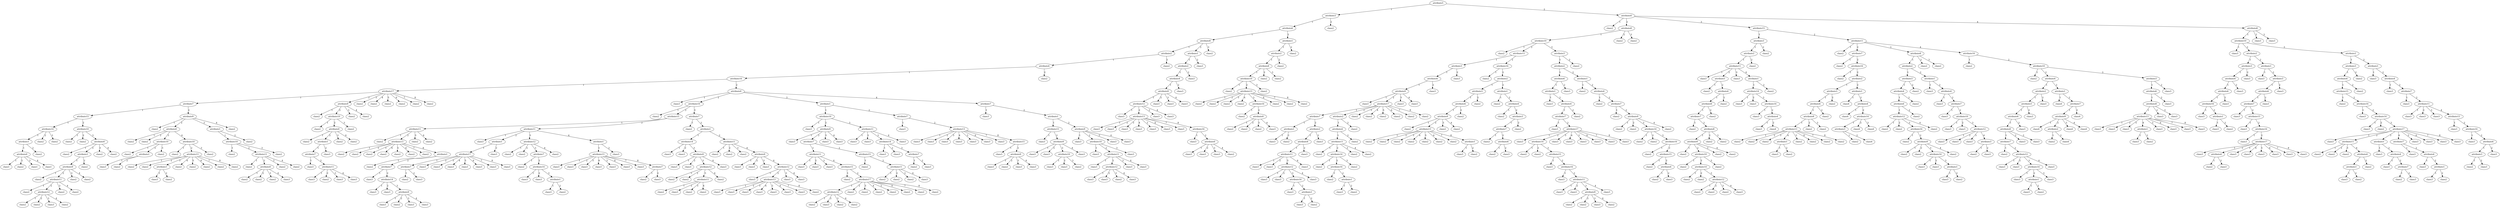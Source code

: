 digraph {
	1 [label=attribute5]
	1 -> 2 [label=1]
	2 [label=attribute3]
	2 -> 3 [label=1]
	3 [label=attribute6]
	3 -> 4 [label=1]
	4 [label=attribute8]
	4 -> 5 [label=1]
	5 [label=attribute2]
	5 -> 6 [label=1]
	6 [label=attribute4]
	6 -> 7 [label=1]
	7 [label=attribute16]
	7 -> 8 [label=1]
	8 [label=attribute17]
	8 -> 9 [label=1]
	9 [label=attribute7]
	9 -> 10 [label=1]
	10 [label=attribute15]
	10 -> 11 [label=1]
	11 [label=attribute14]
	11 -> 12 [label=1]
	12 [label=attribute1]
	12 -> 13 [label=1]
	13 [label=attribute0]
	13 -> 14 [label=1]
	14 [label=class1]
	13 -> 15 [label=2]
	15 [label=class2]
	13 -> 16 [label=3]
	16 [label=class1]
	13 -> 17 [label=4]
	17 [label=class1]
	12 -> 18 [label=2]
	18 [label=class2]
	11 -> 19 [label=2]
	19 [label=class2]
	11 -> 20 [label=3]
	20 [label=class2]
	10 -> 21 [label=2]
	21 [label=attribute10]
	21 -> 22 [label=1]
	22 [label=class2]
	21 -> 23 [label=2]
	23 [label=class2]
	21 -> 24 [label=3]
	24 [label=attribute0]
	24 -> 25 [label=1]
	25 [label=class2]
	24 -> 26 [label=2]
	26 [label=attribute1]
	26 -> 27 [label=1]
	27 [label=attribute9]
	27 -> 28 [label=1]
	28 [label=class2]
	27 -> 29 [label=2]
	29 [label=attribute11]
	29 -> 30 [label=1]
	30 [label=class2]
	29 -> 31 [label=2]
	31 [label=attribute12]
	31 -> 32 [label=1]
	32 [label=class2]
	31 -> 33 [label=2]
	33 [label=class2]
	31 -> 34 [label=3]
	34 [label=class3]
	31 -> 35 [label=4]
	35 [label=class2]
	29 -> 36 [label=3]
	36 [label=class2]
	29 -> 37 [label=4]
	37 [label=class2]
	27 -> 38 [label=3]
	38 [label=class2]
	27 -> 39 [label=4]
	39 [label=class2]
	26 -> 40 [label=2]
	40 [label=class2]
	24 -> 41 [label=3]
	41 [label=class2]
	24 -> 42 [label=4]
	42 [label=class2]
	9 -> 43 [label=2]
	43 [label=attribute9]
	43 -> 44 [label=1]
	44 [label=class2]
	43 -> 45 [label=2]
	45 [label=attribute0]
	45 -> 46 [label=1]
	46 [label=class2]
	45 -> 47 [label=2]
	47 [label=class2]
	45 -> 48 [label=3]
	48 [label=attribute10]
	48 -> 49 [label=1]
	49 [label=class2]
	48 -> 50 [label=2]
	50 [label=attribute1]
	50 -> 51 [label=1]
	51 [label=class3]
	50 -> 52 [label=2]
	52 [label=class2]
	48 -> 53 [label=3]
	53 [label=class2]
	45 -> 54 [label=4]
	54 [label=attribute10]
	54 -> 55 [label=1]
	55 [label=class2]
	54 -> 56 [label=2]
	56 [label=attribute13]
	56 -> 57 [label=1]
	57 [label=class2]
	56 -> 58 [label=2]
	58 [label=class2]
	56 -> 59 [label=3]
	59 [label=attribute1]
	59 -> 60 [label=1]
	60 [label=class3]
	59 -> 61 [label=2]
	61 [label=class2]
	56 -> 62 [label=4]
	62 [label=class2]
	56 -> 63 [label=5]
	63 [label=class2]
	56 -> 64 [label=6]
	64 [label=class2]
	56 -> 65 [label=7]
	65 [label=class2]
	56 -> 66 [label=8]
	66 [label=class2]
	54 -> 67 [label=3]
	67 [label=class2]
	43 -> 68 [label=3]
	68 [label=attribute1]
	68 -> 69 [label=1]
	69 [label=attribute10]
	69 -> 70 [label=1]
	70 [label=class2]
	69 -> 71 [label=2]
	71 [label=attribute11]
	71 -> 72 [label=1]
	72 [label=class2]
	71 -> 73 [label=2]
	73 [label=attribute0]
	73 -> 74 [label=1]
	74 [label=class2]
	73 -> 75 [label=2]
	75 [label=class2]
	73 -> 76 [label=3]
	76 [label=class2]
	73 -> 77 [label=4]
	77 [label=class3]
	71 -> 78 [label=3]
	78 [label=class2]
	71 -> 79 [label=4]
	79 [label=class2]
	69 -> 80 [label=3]
	80 [label=class2]
	68 -> 81 [label=2]
	81 [label=class2]
	43 -> 82 [label=4]
	82 [label=class2]
	8 -> 83 [label=2]
	83 [label=attribute9]
	83 -> 84 [label=1]
	84 [label=class2]
	83 -> 85 [label=2]
	85 [label=attribute10]
	85 -> 86 [label=1]
	86 [label=class2]
	85 -> 87 [label=2]
	87 [label=attribute0]
	87 -> 88 [label=1]
	88 [label=class2]
	87 -> 89 [label=2]
	89 [label=attribute1]
	89 -> 90 [label=1]
	90 [label=attribute7]
	90 -> 91 [label=1]
	91 [label=class3]
	90 -> 92 [label=2]
	92 [label=attribute11]
	92 -> 93 [label=1]
	93 [label=class3]
	92 -> 94 [label=2]
	94 [label=class2]
	92 -> 95 [label=3]
	95 [label=class3]
	92 -> 96 [label=4]
	96 [label=class3]
	89 -> 97 [label=2]
	97 [label=class3]
	87 -> 98 [label=3]
	98 [label=class2]
	87 -> 99 [label=4]
	99 [label=class2]
	85 -> 100 [label=3]
	100 [label=class2]
	83 -> 101 [label=3]
	101 [label=class2]
	83 -> 102 [label=4]
	102 [label=class2]
	8 -> 103 [label=3]
	103 [label=class2]
	8 -> 104 [label=4]
	104 [label=class2]
	8 -> 105 [label=5]
	105 [label=class2]
	8 -> 106 [label=6]
	106 [label=class2]
	8 -> 107 [label=7]
	107 [label=class2]
	8 -> 108 [label=8]
	108 [label=class2]
	7 -> 109 [label=2]
	109 [label=attribute0]
	109 -> 110 [label=1]
	110 [label=class3]
	109 -> 111 [label=2]
	111 [label=attribute10]
	111 -> 112 [label=1]
	112 [label=class2]
	111 -> 113 [label=2]
	113 [label=attribute15]
	113 -> 114 [label=1]
	114 [label=attribute11]
	114 -> 115 [label=1]
	115 [label=class2]
	114 -> 116 [label=2]
	116 [label=attribute13]
	116 -> 117 [label=1]
	117 [label=class2]
	116 -> 118 [label=2]
	118 [label=class2]
	116 -> 119 [label=3]
	119 [label=class2]
	116 -> 120 [label=4]
	120 [label=class2]
	116 -> 121 [label=5]
	121 [label=class2]
	116 -> 122 [label=6]
	122 [label=class2]
	116 -> 123 [label=7]
	123 [label=class2]
	116 -> 124 [label=8]
	124 [label=attribute1]
	124 -> 125 [label=1]
	125 [label=class2]
	124 -> 126 [label=2]
	126 [label=attribute7]
	126 -> 127 [label=1]
	127 [label=class3]
	126 -> 128 [label=2]
	128 [label=attribute14]
	128 -> 129 [label=1]
	129 [label=class3]
	128 -> 130 [label=2]
	130 [label=class3]
	128 -> 131 [label=3]
	131 [label=attribute9]
	131 -> 132 [label=1]
	132 [label=class3]
	131 -> 133 [label=2]
	133 [label=class2]
	131 -> 134 [label=3]
	134 [label=class3]
	131 -> 135 [label=4]
	135 [label=class3]
	114 -> 136 [label=3]
	136 [label=class2]
	114 -> 137 [label=4]
	137 [label=class2]
	113 -> 138 [label=2]
	138 [label=attribute11]
	138 -> 139 [label=1]
	139 [label=class3]
	138 -> 140 [label=2]
	140 [label=attribute1]
	140 -> 141 [label=1]
	141 [label=attribute17]
	141 -> 142 [label=1]
	142 [label=attribute7]
	142 -> 143 [label=1]
	143 [label=class2]
	142 -> 144 [label=2]
	144 [label=class3]
	141 -> 145 [label=2]
	145 [label=class3]
	141 -> 146 [label=3]
	146 [label=class3]
	141 -> 147 [label=4]
	147 [label=class3]
	141 -> 148 [label=5]
	148 [label=class3]
	141 -> 149 [label=6]
	149 [label=class3]
	141 -> 150 [label=7]
	150 [label=class3]
	141 -> 151 [label=8]
	151 [label=class3]
	140 -> 152 [label=2]
	152 [label=class3]
	138 -> 153 [label=3]
	153 [label=attribute12]
	153 -> 154 [label=1]
	154 [label=class2]
	153 -> 155 [label=2]
	155 [label=class2]
	153 -> 156 [label=3]
	156 [label=attribute7]
	156 -> 157 [label=1]
	157 [label=class2]
	156 -> 158 [label=2]
	158 [label=attribute14]
	158 -> 159 [label=1]
	159 [label=class3]
	158 -> 160 [label=2]
	160 [label=class3]
	158 -> 161 [label=3]
	161 [label=attribute1]
	161 -> 162 [label=1]
	162 [label=class3]
	161 -> 163 [label=2]
	163 [label=class2]
	153 -> 164 [label=4]
	164 [label=class2]
	138 -> 165 [label=4]
	165 [label=attribute1]
	165 -> 166 [label=1]
	166 [label=attribute13]
	166 -> 167 [label=1]
	167 [label=class3]
	166 -> 168 [label=2]
	168 [label=class3]
	166 -> 169 [label=3]
	169 [label=class3]
	166 -> 170 [label=4]
	170 [label=class3]
	166 -> 171 [label=5]
	171 [label=class3]
	166 -> 172 [label=6]
	172 [label=class3]
	166 -> 173 [label=7]
	173 [label=class3]
	166 -> 174 [label=8]
	174 [label=attribute7]
	174 -> 175 [label=1]
	175 [label=class2]
	174 -> 176 [label=2]
	176 [label=class3]
	165 -> 177 [label=2]
	177 [label=class3]
	111 -> 178 [label=3]
	178 [label=attribute7]
	178 -> 179 [label=1]
	179 [label=class2]
	178 -> 180 [label=2]
	180 [label=attribute1]
	180 -> 181 [label=1]
	181 [label=attribute14]
	181 -> 182 [label=1]
	182 [label=class3]
	181 -> 183 [label=2]
	183 [label=class3]
	181 -> 184 [label=3]
	184 [label=attribute9]
	184 -> 185 [label=1]
	185 [label=class3]
	184 -> 186 [label=2]
	186 [label=class3]
	184 -> 187 [label=3]
	187 [label=attribute12]
	187 -> 188 [label=1]
	188 [label=class2]
	187 -> 189 [label=2]
	189 [label=class2]
	187 -> 190 [label=3]
	190 [label=attribute11]
	190 -> 191 [label=1]
	191 [label=class2]
	190 -> 192 [label=2]
	192 [label=class3]
	190 -> 193 [label=3]
	193 [label=class2]
	190 -> 194 [label=4]
	194 [label=class2]
	187 -> 195 [label=4]
	195 [label=class2]
	184 -> 196 [label=4]
	196 [label=class3]
	180 -> 197 [label=2]
	197 [label=attribute11]
	197 -> 198 [label=1]
	198 [label=class2]
	197 -> 199 [label=2]
	199 [label=class2]
	197 -> 200 [label=3]
	200 [label=class2]
	197 -> 201 [label=4]
	201 [label=attribute9]
	201 -> 202 [label=1]
	202 [label=class3]
	201 -> 203 [label=2]
	203 [label=class3]
	201 -> 204 [label=3]
	204 [label=class3]
	201 -> 205 [label=4]
	205 [label=attribute12]
	205 -> 206 [label=1]
	206 [label=class3]
	205 -> 207 [label=2]
	207 [label=attribute13]
	207 -> 208 [label=1]
	208 [label=class3]
	207 -> 209 [label=2]
	209 [label=class3]
	207 -> 210 [label=3]
	210 [label=class3]
	207 -> 211 [label=4]
	211 [label=class3]
	207 -> 212 [label=5]
	212 [label=class3]
	207 -> 213 [label=6]
	213 [label=class3]
	207 -> 214 [label=7]
	214 [label=class3]
	207 -> 215 [label=8]
	215 [label=class2]
	205 -> 216 [label=3]
	216 [label=class3]
	205 -> 217 [label=4]
	217 [label=class3]
	109 -> 218 [label=3]
	218 [label=attribute1]
	218 -> 219 [label=1]
	219 [label=attribute10]
	219 -> 220 [label=1]
	220 [label=class3]
	219 -> 221 [label=2]
	221 [label=attribute9]
	221 -> 222 [label=1]
	222 [label=class3]
	221 -> 223 [label=2]
	223 [label=attribute7]
	223 -> 224 [label=1]
	224 [label=attribute11]
	224 -> 225 [label=1]
	225 [label=class3]
	224 -> 226 [label=2]
	226 [label=class3]
	224 -> 227 [label=3]
	227 [label=class3]
	224 -> 228 [label=4]
	228 [label=attribute15]
	228 -> 229 [label=1]
	229 [label=class2]
	228 -> 230 [label=2]
	230 [label=attribute17]
	230 -> 231 [label=1]
	231 [label=attribute12]
	231 -> 232 [label=1]
	232 [label=class2]
	231 -> 233 [label=2]
	233 [label=class3]
	231 -> 234 [label=3]
	234 [label=class2]
	231 -> 235 [label=4]
	235 [label=class2]
	230 -> 236 [label=2]
	236 [label=class2]
	230 -> 237 [label=3]
	237 [label=class2]
	230 -> 238 [label=4]
	238 [label=class2]
	230 -> 239 [label=5]
	239 [label=class2]
	230 -> 240 [label=6]
	240 [label=class2]
	230 -> 241 [label=7]
	241 [label=class2]
	230 -> 242 [label=8]
	242 [label=class2]
	223 -> 243 [label=2]
	243 [label=attribute15]
	243 -> 244 [label=1]
	244 [label=class2]
	243 -> 245 [label=2]
	245 [label=attribute11]
	245 -> 246 [label=1]
	246 [label=class2]
	245 -> 247 [label=2]
	247 [label=class2]
	245 -> 248 [label=3]
	248 [label=class2]
	245 -> 249 [label=4]
	249 [label=class3]
	221 -> 250 [label=3]
	250 [label=class3]
	221 -> 251 [label=4]
	251 [label=class3]
	219 -> 252 [label=3]
	252 [label=attribute11]
	252 -> 253 [label=1]
	253 [label=class3]
	252 -> 254 [label=2]
	254 [label=class3]
	252 -> 255 [label=3]
	255 [label=attribute14]
	255 -> 256 [label=1]
	256 [label=class3]
	255 -> 257 [label=2]
	257 [label=class3]
	255 -> 258 [label=3]
	258 [label=attribute7]
	258 -> 259 [label=1]
	259 [label=class2]
	258 -> 260 [label=2]
	260 [label=class3]
	252 -> 261 [label=4]
	261 [label=class3]
	218 -> 262 [label=2]
	262 [label=attribute7]
	262 -> 263 [label=1]
	263 [label=class3]
	262 -> 264 [label=2]
	264 [label=attribute13]
	264 -> 265 [label=1]
	265 [label=class3]
	264 -> 266 [label=2]
	266 [label=class3]
	264 -> 267 [label=3]
	267 [label=class3]
	264 -> 268 [label=4]
	268 [label=class3]
	264 -> 269 [label=5]
	269 [label=class3]
	264 -> 270 [label=6]
	270 [label=class3]
	264 -> 271 [label=7]
	271 [label=class3]
	264 -> 272 [label=8]
	272 [label=attribute15]
	272 -> 273 [label=1]
	273 [label=class3]
	272 -> 274 [label=2]
	274 [label=attribute9]
	274 -> 275 [label=1]
	275 [label=class3]
	274 -> 276 [label=2]
	276 [label=class2]
	274 -> 277 [label=3]
	277 [label=class3]
	274 -> 278 [label=4]
	278 [label=class3]
	109 -> 279 [label=4]
	279 [label=attribute7]
	279 -> 280 [label=1]
	280 [label=class3]
	279 -> 281 [label=2]
	281 [label=attribute1]
	281 -> 282 [label=1]
	282 [label=attribute15]
	282 -> 283 [label=1]
	283 [label=class3]
	282 -> 284 [label=2]
	284 [label=attribute9]
	284 -> 285 [label=1]
	285 [label=class3]
	284 -> 286 [label=2]
	286 [label=class3]
	284 -> 287 [label=3]
	287 [label=attribute10]
	287 -> 288 [label=1]
	288 [label=class3]
	287 -> 289 [label=2]
	289 [label=class3]
	287 -> 290 [label=3]
	290 [label=class2]
	284 -> 291 [label=4]
	291 [label=class3]
	281 -> 292 [label=2]
	292 [label=attribute9]
	292 -> 293 [label=1]
	293 [label=class3]
	292 -> 294 [label=2]
	294 [label=attribute10]
	294 -> 295 [label=1]
	295 [label=class3]
	294 -> 296 [label=2]
	296 [label=attribute11]
	296 -> 297 [label=1]
	297 [label=class3]
	296 -> 298 [label=2]
	298 [label=attribute12]
	298 -> 299 [label=1]
	299 [label=class3]
	298 -> 300 [label=2]
	300 [label=class3]
	298 -> 301 [label=3]
	301 [label=class2]
	298 -> 302 [label=4]
	302 [label=class3]
	296 -> 303 [label=3]
	303 [label=class3]
	296 -> 304 [label=4]
	304 [label=class3]
	294 -> 305 [label=3]
	305 [label=class3]
	292 -> 306 [label=3]
	306 [label=class3]
	292 -> 307 [label=4]
	307 [label=class3]
	6 -> 308 [label=2]
	308 [label=class2]
	5 -> 309 [label=2]
	309 [label=class2]
	4 -> 310 [label=2]
	310 [label=attribute1]
	310 -> 311 [label=1]
	311 [label=attribute2]
	311 -> 312 [label=1]
	312 [label=attribute4]
	312 -> 313 [label=1]
	313 [label=attribute9]
	313 -> 314 [label=1]
	314 [label=attribute12]
	314 -> 315 [label=1]
	315 [label=class3]
	314 -> 316 [label=2]
	316 [label=attribute13]
	316 -> 317 [label=1]
	317 [label=class3]
	316 -> 318 [label=2]
	318 [label=class3]
	316 -> 319 [label=3]
	319 [label=class3]
	316 -> 320 [label=4]
	320 [label=class3]
	316 -> 321 [label=5]
	321 [label=class3]
	316 -> 322 [label=6]
	322 [label=class3]
	316 -> 323 [label=7]
	323 [label=class3]
	316 -> 324 [label=8]
	324 [label=attribute16]
	324 -> 325 [label=1]
	325 [label=class3]
	324 -> 326 [label=2]
	326 [label=attribute0]
	326 -> 327 [label=1]
	327 [label=class3]
	326 -> 328 [label=2]
	328 [label=class3]
	326 -> 329 [label=3]
	329 [label=class3]
	326 -> 330 [label=4]
	330 [label=class2]
	314 -> 331 [label=3]
	331 [label=class3]
	314 -> 332 [label=4]
	332 [label=class3]
	313 -> 333 [label=2]
	333 [label=class3]
	313 -> 334 [label=3]
	334 [label=class3]
	313 -> 335 [label=4]
	335 [label=class3]
	312 -> 336 [label=2]
	336 [label=class3]
	311 -> 337 [label=2]
	337 [label=class3]
	310 -> 338 [label=2]
	338 [label=class3]
	4 -> 339 [label=3]
	339 [label=class2]
	3 -> 340 [label=2]
	340 [label=attribute1]
	340 -> 341 [label=1]
	341 [label=attribute2]
	341 -> 342 [label=1]
	342 [label=attribute8]
	342 -> 343 [label=1]
	343 [label=attribute10]
	343 -> 344 [label=1]
	344 [label=class2]
	343 -> 345 [label=2]
	345 [label=attribute13]
	345 -> 346 [label=1]
	346 [label=class2]
	345 -> 347 [label=2]
	347 [label=class2]
	345 -> 348 [label=3]
	348 [label=class2]
	345 -> 349 [label=4]
	349 [label=class2]
	345 -> 350 [label=5]
	350 [label=attribute16]
	350 -> 351 [label=1]
	351 [label=class2]
	350 -> 352 [label=2]
	352 [label=attribute0]
	352 -> 353 [label=1]
	353 [label=class2]
	352 -> 354 [label=2]
	354 [label=class2]
	352 -> 355 [label=3]
	355 [label=class2]
	352 -> 356 [label=4]
	356 [label=class3]
	345 -> 357 [label=6]
	357 [label=class2]
	345 -> 358 [label=7]
	358 [label=class2]
	345 -> 359 [label=8]
	359 [label=class2]
	343 -> 360 [label=3]
	360 [label=class2]
	342 -> 361 [label=2]
	361 [label=class2]
	342 -> 362 [label=3]
	362 [label=class2]
	341 -> 363 [label=2]
	363 [label=class2]
	340 -> 364 [label=2]
	364 [label=class2]
	2 -> 365 [label=2]
	365 [label=class2]
	1 -> 366 [label=2]
	366 [label=attribute0]
	366 -> 367 [label=1]
	367 [label=class2]
	366 -> 368 [label=2]
	368 [label=attribute8]
	368 -> 369 [label=1]
	369 [label=attribute10]
	369 -> 370 [label=1]
	370 [label=class2]
	369 -> 371 [label=2]
	371 [label=attribute15]
	371 -> 372 [label=1]
	372 [label=attribute3]
	372 -> 373 [label=1]
	373 [label=attribute6]
	373 -> 374 [label=1]
	374 [label=attribute9]
	374 -> 375 [label=1]
	375 [label=class3]
	374 -> 376 [label=2]
	376 [label=attribute17]
	376 -> 377 [label=1]
	377 [label=attribute7]
	377 -> 378 [label=1]
	378 [label=attribute1]
	378 -> 379 [label=1]
	379 [label=class3]
	378 -> 380 [label=2]
	380 [label=class2]
	377 -> 381 [label=2]
	381 [label=attribute2]
	381 -> 382 [label=1]
	382 [label=attribute4]
	382 -> 383 [label=1]
	383 [label=attribute11]
	383 -> 384 [label=1]
	384 [label=class3]
	383 -> 385 [label=2]
	385 [label=class3]
	383 -> 386 [label=3]
	386 [label=attribute12]
	386 -> 387 [label=1]
	387 [label=class3]
	386 -> 388 [label=2]
	388 [label=class3]
	386 -> 389 [label=3]
	389 [label=attribute16]
	389 -> 390 [label=1]
	390 [label=class3]
	389 -> 391 [label=2]
	391 [label=attribute1]
	391 -> 392 [label=1]
	392 [label=class3]
	391 -> 393 [label=2]
	393 [label=class2]
	386 -> 394 [label=4]
	394 [label=class3]
	383 -> 395 [label=4]
	395 [label=class3]
	382 -> 396 [label=2]
	396 [label=class3]
	381 -> 397 [label=2]
	397 [label=class3]
	376 -> 398 [label=2]
	398 [label=attribute2]
	398 -> 399 [label=1]
	399 [label=attribute4]
	399 -> 400 [label=1]
	400 [label=attribute11]
	400 -> 401 [label=1]
	401 [label=class2]
	400 -> 402 [label=2]
	402 [label=attribute14]
	402 -> 403 [label=1]
	403 [label=class2]
	402 -> 404 [label=2]
	404 [label=attribute16]
	404 -> 405 [label=1]
	405 [label=class2]
	404 -> 406 [label=2]
	406 [label=attribute1]
	406 -> 407 [label=1]
	407 [label=class3]
	406 -> 408 [label=2]
	408 [label=class2]
	402 -> 409 [label=3]
	409 [label=class2]
	400 -> 410 [label=3]
	410 [label=class2]
	400 -> 411 [label=4]
	411 [label=class2]
	399 -> 412 [label=2]
	412 [label=class2]
	398 -> 413 [label=2]
	413 [label=class2]
	376 -> 414 [label=3]
	414 [label=class2]
	376 -> 415 [label=4]
	415 [label=class2]
	376 -> 416 [label=5]
	416 [label=class2]
	376 -> 417 [label=6]
	417 [label=class2]
	376 -> 418 [label=7]
	418 [label=class2]
	376 -> 419 [label=8]
	419 [label=class2]
	374 -> 420 [label=3]
	420 [label=class3]
	374 -> 421 [label=4]
	421 [label=class3]
	373 -> 422 [label=2]
	422 [label=class3]
	372 -> 423 [label=2]
	423 [label=class3]
	371 -> 424 [label=2]
	424 [label=attribute16]
	424 -> 425 [label=1]
	425 [label=class2]
	424 -> 426 [label=2]
	426 [label=attribute2]
	426 -> 427 [label=1]
	427 [label=attribute3]
	427 -> 428 [label=1]
	428 [label=attribute6]
	428 -> 429 [label=1]
	429 [label=attribute9]
	429 -> 430 [label=1]
	430 [label=class2]
	429 -> 431 [label=2]
	431 [label=attribute13]
	431 -> 432 [label=1]
	432 [label=class2]
	431 -> 433 [label=2]
	433 [label=class2]
	431 -> 434 [label=3]
	434 [label=class2]
	431 -> 435 [label=4]
	435 [label=class2]
	431 -> 436 [label=5]
	436 [label=class2]
	431 -> 437 [label=6]
	437 [label=class2]
	431 -> 438 [label=7]
	438 [label=class2]
	431 -> 439 [label=8]
	439 [label=attribute1]
	439 -> 440 [label=1]
	440 [label=class3]
	439 -> 441 [label=2]
	441 [label=class2]
	429 -> 442 [label=3]
	442 [label=class2]
	429 -> 443 [label=4]
	443 [label=class2]
	428 -> 444 [label=2]
	444 [label=class2]
	427 -> 445 [label=2]
	445 [label=class2]
	426 -> 446 [label=2]
	446 [label=attribute1]
	446 -> 447 [label=1]
	447 [label=class2]
	446 -> 448 [label=2]
	448 [label=attribute4]
	448 -> 449 [label=1]
	449 [label=class2]
	448 -> 450 [label=2]
	450 [label=attribute3]
	450 -> 451 [label=1]
	451 [label=attribute7]
	451 -> 452 [label=1]
	452 [label=class2]
	451 -> 453 [label=2]
	453 [label=attribute6]
	453 -> 454 [label=1]
	454 [label=class2]
	453 -> 455 [label=2]
	455 [label=class3]
	450 -> 456 [label=2]
	456 [label=class2]
	369 -> 457 [label=3]
	457 [label=attribute3]
	457 -> 458 [label=1]
	458 [label=attribute2]
	458 -> 459 [label=1]
	459 [label=attribute6]
	459 -> 460 [label=1]
	460 [label=attribute1]
	460 -> 461 [label=1]
	461 [label=class3]
	460 -> 462 [label=2]
	462 [label=attribute4]
	462 -> 463 [label=1]
	463 [label=attribute7]
	463 -> 464 [label=1]
	464 [label=class3]
	463 -> 465 [label=2]
	465 [label=attribute17]
	465 -> 466 [label=1]
	466 [label=class3]
	465 -> 467 [label=2]
	467 [label=attribute14]
	467 -> 468 [label=1]
	468 [label=class2]
	467 -> 469 [label=2]
	469 [label=class2]
	467 -> 470 [label=3]
	470 [label=attribute15]
	470 -> 471 [label=1]
	471 [label=class3]
	470 -> 472 [label=2]
	472 [label=attribute16]
	472 -> 473 [label=1]
	473 [label=class3]
	472 -> 474 [label=2]
	474 [label=attribute11]
	474 -> 475 [label=1]
	475 [label=class3]
	474 -> 476 [label=2]
	476 [label=class3]
	474 -> 477 [label=3]
	477 [label=attribute9]
	477 -> 478 [label=1]
	478 [label=class2]
	477 -> 479 [label=2]
	479 [label=class2]
	477 -> 480 [label=3]
	480 [label=class3]
	477 -> 481 [label=4]
	481 [label=class2]
	474 -> 482 [label=4]
	482 [label=class3]
	465 -> 483 [label=3]
	483 [label=class3]
	465 -> 484 [label=4]
	484 [label=class3]
	465 -> 485 [label=5]
	485 [label=class3]
	465 -> 486 [label=6]
	486 [label=class3]
	465 -> 487 [label=7]
	487 [label=class3]
	465 -> 488 [label=8]
	488 [label=class3]
	462 -> 489 [label=2]
	489 [label=class2]
	459 -> 490 [label=2]
	490 [label=class3]
	458 -> 491 [label=2]
	491 [label=attribute1]
	491 -> 492 [label=1]
	492 [label=class2]
	491 -> 493 [label=2]
	493 [label=attribute4]
	493 -> 494 [label=1]
	494 [label=class2]
	493 -> 495 [label=2]
	495 [label=attribute7]
	495 -> 496 [label=1]
	496 [label=class2]
	495 -> 497 [label=2]
	497 [label=attribute9]
	497 -> 498 [label=1]
	498 [label=class2]
	497 -> 499 [label=2]
	499 [label=class2]
	497 -> 500 [label=3]
	500 [label=attribute14]
	500 -> 501 [label=1]
	501 [label=class2]
	500 -> 502 [label=2]
	502 [label=class2]
	500 -> 503 [label=3]
	503 [label=attribute16]
	503 -> 504 [label=1]
	504 [label=class2]
	503 -> 505 [label=2]
	505 [label=attribute15]
	505 -> 506 [label=1]
	506 [label=class2]
	505 -> 507 [label=2]
	507 [label=attribute6]
	507 -> 508 [label=1]
	508 [label=class2]
	507 -> 509 [label=2]
	509 [label=class3]
	497 -> 510 [label=4]
	510 [label=class2]
	457 -> 511 [label=2]
	511 [label=class2]
	368 -> 512 [label=2]
	512 [label=class2]
	368 -> 513 [label=3]
	513 [label=class2]
	366 -> 514 [label=3]
	514 [label=attribute15]
	514 -> 515 [label=1]
	515 [label=attribute3]
	515 -> 516 [label=1]
	516 [label=attribute2]
	516 -> 517 [label=1]
	517 [label=attribute11]
	517 -> 518 [label=1]
	518 [label=class3]
	517 -> 519 [label=2]
	519 [label=attribute1]
	519 -> 520 [label=1]
	520 [label=class2]
	519 -> 521 [label=2]
	521 [label=attribute4]
	521 -> 522 [label=1]
	522 [label=attribute6]
	522 -> 523 [label=1]
	523 [label=attribute7]
	523 -> 524 [label=1]
	524 [label=class2]
	523 -> 525 [label=2]
	525 [label=attribute8]
	525 -> 526 [label=1]
	526 [label=attribute9]
	526 -> 527 [label=1]
	527 [label=class2]
	526 -> 528 [label=2]
	528 [label=attribute10]
	528 -> 529 [label=1]
	529 [label=class2]
	528 -> 530 [label=2]
	530 [label=attribute14]
	530 -> 531 [label=1]
	531 [label=class2]
	530 -> 532 [label=2]
	532 [label=class2]
	530 -> 533 [label=3]
	533 [label=attribute12]
	533 -> 534 [label=1]
	534 [label=class2]
	533 -> 535 [label=2]
	535 [label=class2]
	533 -> 536 [label=3]
	536 [label=class2]
	533 -> 537 [label=4]
	537 [label=class3]
	528 -> 538 [label=3]
	538 [label=class2]
	526 -> 539 [label=3]
	539 [label=class2]
	526 -> 540 [label=4]
	540 [label=class2]
	525 -> 541 [label=2]
	541 [label=class2]
	525 -> 542 [label=3]
	542 [label=class2]
	522 -> 543 [label=2]
	543 [label=class2]
	521 -> 544 [label=2]
	544 [label=class2]
	517 -> 545 [label=3]
	545 [label=class3]
	517 -> 546 [label=4]
	546 [label=attribute1]
	546 -> 547 [label=1]
	547 [label=attribute14]
	547 -> 548 [label=1]
	548 [label=class3]
	547 -> 549 [label=2]
	549 [label=class3]
	547 -> 550 [label=3]
	550 [label=attribute16]
	550 -> 551 [label=1]
	551 [label=class3]
	550 -> 552 [label=2]
	552 [label=attribute4]
	552 -> 553 [label=1]
	553 [label=class3]
	552 -> 554 [label=2]
	554 [label=class4]
	546 -> 555 [label=2]
	555 [label=class2]
	516 -> 556 [label=2]
	556 [label=class2]
	515 -> 557 [label=2]
	557 [label=class2]
	514 -> 558 [label=2]
	558 [label=attribute11]
	558 -> 559 [label=1]
	559 [label=class2]
	558 -> 560 [label=2]
	560 [label=attribute7]
	560 -> 561 [label=1]
	561 [label=class2]
	560 -> 562 [label=2]
	562 [label=attribute16]
	562 -> 563 [label=1]
	563 [label=class2]
	562 -> 564 [label=2]
	564 [label=attribute2]
	564 -> 565 [label=1]
	565 [label=attribute3]
	565 -> 566 [label=1]
	566 [label=attribute6]
	566 -> 567 [label=1]
	567 [label=attribute8]
	567 -> 568 [label=1]
	568 [label=attribute13]
	568 -> 569 [label=1]
	569 [label=class2]
	568 -> 570 [label=2]
	570 [label=class2]
	568 -> 571 [label=3]
	571 [label=class2]
	568 -> 572 [label=4]
	572 [label=attribute1]
	572 -> 573 [label=1]
	573 [label=class3]
	572 -> 574 [label=2]
	574 [label=class2]
	568 -> 575 [label=5]
	575 [label=class2]
	568 -> 576 [label=6]
	576 [label=class2]
	568 -> 577 [label=7]
	577 [label=class2]
	568 -> 578 [label=8]
	578 [label=class2]
	567 -> 579 [label=2]
	579 [label=class2]
	567 -> 580 [label=3]
	580 [label=class2]
	566 -> 581 [label=2]
	581 [label=class2]
	565 -> 582 [label=2]
	582 [label=class2]
	564 -> 583 [label=2]
	583 [label=attribute1]
	583 -> 584 [label=1]
	584 [label=class4]
	583 -> 585 [label=2]
	585 [label=attribute4]
	585 -> 586 [label=1]
	586 [label=class4]
	585 -> 587 [label=2]
	587 [label=attribute14]
	587 -> 588 [label=1]
	588 [label=attribute3]
	588 -> 589 [label=1]
	589 [label=class2]
	588 -> 590 [label=2]
	590 [label=class4]
	587 -> 591 [label=2]
	591 [label=class4]
	587 -> 592 [label=3]
	592 [label=class4]
	558 -> 593 [label=3]
	593 [label=attribute8]
	593 -> 594 [label=1]
	594 [label=attribute2]
	594 -> 595 [label=1]
	595 [label=attribute3]
	595 -> 596 [label=1]
	596 [label=attribute4]
	596 -> 597 [label=1]
	597 [label=attribute6]
	597 -> 598 [label=1]
	598 [label=attribute12]
	598 -> 599 [label=1]
	599 [label=class2]
	598 -> 600 [label=2]
	600 [label=class2]
	598 -> 601 [label=3]
	601 [label=attribute16]
	601 -> 602 [label=1]
	602 [label=class2]
	601 -> 603 [label=2]
	603 [label=attribute9]
	603 -> 604 [label=1]
	604 [label=class2]
	603 -> 605 [label=2]
	605 [label=class2]
	603 -> 606 [label=3]
	606 [label=attribute14]
	606 -> 607 [label=1]
	607 [label=class3]
	606 -> 608 [label=2]
	608 [label=class3]
	606 -> 609 [label=3]
	609 [label=attribute1]
	609 -> 610 [label=1]
	610 [label=class3]
	609 -> 611 [label=2]
	611 [label=class2]
	603 -> 612 [label=4]
	612 [label=class2]
	598 -> 613 [label=4]
	613 [label=class2]
	597 -> 614 [label=2]
	614 [label=class2]
	596 -> 615 [label=2]
	615 [label=class2]
	595 -> 616 [label=2]
	616 [label=class2]
	594 -> 617 [label=2]
	617 [label=attribute1]
	617 -> 618 [label=1]
	618 [label=class3]
	617 -> 619 [label=2]
	619 [label=attribute4]
	619 -> 620 [label=1]
	620 [label=class3]
	619 -> 621 [label=2]
	621 [label=attribute7]
	621 -> 622 [label=1]
	622 [label=class3]
	621 -> 623 [label=2]
	623 [label=attribute10]
	623 -> 624 [label=1]
	624 [label=class3]
	623 -> 625 [label=2]
	625 [label=class3]
	623 -> 626 [label=3]
	626 [label=attribute12]
	626 -> 627 [label=1]
	627 [label=class3]
	626 -> 628 [label=2]
	628 [label=class3]
	626 -> 629 [label=3]
	629 [label=class3]
	626 -> 630 [label=4]
	630 [label=attribute3]
	630 -> 631 [label=1]
	631 [label=class2]
	630 -> 632 [label=2]
	632 [label=class3]
	593 -> 633 [label=2]
	633 [label=class2]
	593 -> 634 [label=3]
	634 [label=class2]
	558 -> 635 [label=4]
	635 [label=attribute16]
	635 -> 636 [label=1]
	636 [label=class2]
	635 -> 637 [label=2]
	637 [label=attribute10]
	637 -> 638 [label=1]
	638 [label=class2]
	637 -> 639 [label=2]
	639 [label=attribute4]
	639 -> 640 [label=1]
	640 [label=attribute2]
	640 -> 641 [label=1]
	641 [label=attribute3]
	641 -> 642 [label=1]
	642 [label=attribute6]
	642 -> 643 [label=1]
	643 [label=attribute8]
	643 -> 644 [label=1]
	644 [label=attribute7]
	644 -> 645 [label=1]
	645 [label=class2]
	644 -> 646 [label=2]
	646 [label=attribute12]
	646 -> 647 [label=1]
	647 [label=class3]
	646 -> 648 [label=2]
	648 [label=class3]
	646 -> 649 [label=3]
	649 [label=attribute14]
	649 -> 650 [label=1]
	650 [label=class3]
	649 -> 651 [label=2]
	651 [label=attribute1]
	651 -> 652 [label=1]
	652 [label=class3]
	651 -> 653 [label=2]
	653 [label=class2]
	649 -> 654 [label=3]
	654 [label=class3]
	646 -> 655 [label=4]
	655 [label=class3]
	643 -> 656 [label=2]
	656 [label=class3]
	643 -> 657 [label=3]
	657 [label=class3]
	642 -> 658 [label=2]
	658 [label=class3]
	641 -> 659 [label=2]
	659 [label=class3]
	640 -> 660 [label=2]
	660 [label=class3]
	639 -> 661 [label=2]
	661 [label=attribute1]
	661 -> 662 [label=1]
	662 [label=class4]
	661 -> 663 [label=2]
	663 [label=attribute7]
	663 -> 664 [label=1]
	664 [label=attribute9]
	664 -> 665 [label=1]
	665 [label=class4]
	664 -> 666 [label=2]
	666 [label=attribute2]
	666 -> 667 [label=1]
	667 [label=class2]
	666 -> 668 [label=2]
	668 [label=class4]
	664 -> 669 [label=3]
	669 [label=class4]
	664 -> 670 [label=4]
	670 [label=class4]
	663 -> 671 [label=2]
	671 [label=class4]
	637 -> 672 [label=3]
	672 [label=attribute3]
	672 -> 673 [label=1]
	673 [label=attribute6]
	673 -> 674 [label=1]
	674 [label=attribute8]
	674 -> 675 [label=1]
	675 [label=attribute13]
	675 -> 676 [label=1]
	676 [label=class3]
	675 -> 677 [label=2]
	677 [label=class3]
	675 -> 678 [label=3]
	678 [label=class3]
	675 -> 679 [label=4]
	679 [label=attribute1]
	679 -> 680 [label=1]
	680 [label=class3]
	679 -> 681 [label=2]
	681 [label=class2]
	675 -> 682 [label=5]
	682 [label=class3]
	675 -> 683 [label=6]
	683 [label=class3]
	675 -> 684 [label=7]
	684 [label=class3]
	675 -> 685 [label=8]
	685 [label=class3]
	674 -> 686 [label=2]
	686 [label=class3]
	674 -> 687 [label=3]
	687 [label=class3]
	673 -> 688 [label=2]
	688 [label=class3]
	672 -> 689 [label=2]
	689 [label=class3]
	366 -> 690 [label=4]
	690 [label=attribute8]
	690 -> 691 [label=1]
	691 [label=attribute10]
	691 -> 692 [label=1]
	692 [label=class3]
	691 -> 693 [label=2]
	693 [label=attribute2]
	693 -> 694 [label=1]
	694 [label=attribute3]
	694 -> 695 [label=1]
	695 [label=attribute4]
	695 -> 696 [label=1]
	696 [label=attribute6]
	696 -> 697 [label=1]
	697 [label=attribute16]
	697 -> 698 [label=1]
	698 [label=class3]
	697 -> 699 [label=2]
	699 [label=attribute1]
	699 -> 700 [label=1]
	700 [label=class3]
	699 -> 701 [label=2]
	701 [label=class2]
	696 -> 702 [label=2]
	702 [label=class3]
	695 -> 703 [label=2]
	703 [label=class3]
	694 -> 704 [label=2]
	704 [label=class3]
	693 -> 705 [label=2]
	705 [label=attribute1]
	705 -> 706 [label=1]
	706 [label=class3]
	705 -> 707 [label=2]
	707 [label=attribute3]
	707 -> 708 [label=1]
	708 [label=attribute6]
	708 -> 709 [label=1]
	709 [label=attribute7]
	709 -> 710 [label=1]
	710 [label=class3]
	709 -> 711 [label=2]
	711 [label=attribute15]
	711 -> 712 [label=1]
	712 [label=class3]
	711 -> 713 [label=2]
	713 [label=attribute16]
	713 -> 714 [label=1]
	714 [label=class3]
	713 -> 715 [label=2]
	715 [label=attribute17]
	715 -> 716 [label=1]
	716 [label=class3]
	715 -> 717 [label=2]
	717 [label=attribute4]
	717 -> 718 [label=1]
	718 [label=class2]
	717 -> 719 [label=2]
	719 [label=class3]
	715 -> 720 [label=3]
	720 [label=class3]
	715 -> 721 [label=4]
	721 [label=class3]
	715 -> 722 [label=5]
	722 [label=class3]
	715 -> 723 [label=6]
	723 [label=class3]
	715 -> 724 [label=7]
	724 [label=class3]
	715 -> 725 [label=8]
	725 [label=class3]
	708 -> 726 [label=2]
	726 [label=class3]
	707 -> 727 [label=2]
	727 [label=class3]
	691 -> 728 [label=3]
	728 [label=attribute2]
	728 -> 729 [label=1]
	729 [label=attribute3]
	729 -> 730 [label=1]
	730 [label=attribute6]
	730 -> 731 [label=1]
	731 [label=attribute15]
	731 -> 732 [label=1]
	732 [label=class2]
	731 -> 733 [label=2]
	733 [label=attribute16]
	733 -> 734 [label=1]
	734 [label=class3]
	733 -> 735 [label=2]
	735 [label=attribute14]
	735 -> 736 [label=1]
	736 [label=class3]
	735 -> 737 [label=2]
	737 [label=class2]
	735 -> 738 [label=3]
	738 [label=attribute17]
	738 -> 739 [label=1]
	739 [label=class3]
	738 -> 740 [label=2]
	740 [label=attribute11]
	740 -> 741 [label=1]
	741 [label=class2]
	740 -> 742 [label=2]
	742 [label=class2]
	740 -> 743 [label=3]
	743 [label=class2]
	740 -> 744 [label=4]
	744 [label=attribute4]
	744 -> 745 [label=1]
	745 [label=attribute1]
	745 -> 746 [label=1]
	746 [label=class3]
	745 -> 747 [label=2]
	747 [label=class2]
	744 -> 748 [label=2]
	748 [label=class2]
	738 -> 749 [label=3]
	749 [label=attribute1]
	749 -> 750 [label=1]
	750 [label=class3]
	749 -> 751 [label=2]
	751 [label=attribute4]
	751 -> 752 [label=1]
	752 [label=class3]
	751 -> 753 [label=2]
	753 [label=attribute7]
	753 -> 754 [label=1]
	754 [label=class2]
	753 -> 755 [label=2]
	755 [label=class3]
	738 -> 756 [label=4]
	756 [label=attribute7]
	756 -> 757 [label=1]
	757 [label=class3]
	756 -> 758 [label=2]
	758 [label=attribute4]
	758 -> 759 [label=1]
	759 [label=class3]
	758 -> 760 [label=2]
	760 [label=attribute1]
	760 -> 761 [label=1]
	761 [label=class3]
	760 -> 762 [label=2]
	762 [label=class2]
	738 -> 763 [label=5]
	763 [label=class3]
	738 -> 764 [label=6]
	764 [label=class3]
	738 -> 765 [label=7]
	765 [label=class3]
	738 -> 766 [label=8]
	766 [label=class3]
	730 -> 767 [label=2]
	767 [label=class2]
	729 -> 768 [label=2]
	768 [label=class2]
	728 -> 769 [label=2]
	769 [label=attribute1]
	769 -> 770 [label=1]
	770 [label=class3]
	769 -> 771 [label=2]
	771 [label=attribute4]
	771 -> 772 [label=1]
	772 [label=class3]
	771 -> 773 [label=2]
	773 [label=attribute7]
	773 -> 774 [label=1]
	774 [label=class3]
	773 -> 775 [label=2]
	775 [label=attribute11]
	775 -> 776 [label=1]
	776 [label=class3]
	775 -> 777 [label=2]
	777 [label=class3]
	775 -> 778 [label=3]
	778 [label=class3]
	775 -> 779 [label=4]
	779 [label=attribute15]
	779 -> 780 [label=1]
	780 [label=class3]
	779 -> 781 [label=2]
	781 [label=attribute16]
	781 -> 782 [label=1]
	782 [label=class3]
	781 -> 783 [label=2]
	783 [label=attribute6]
	783 -> 784 [label=1]
	784 [label=attribute3]
	784 -> 785 [label=1]
	785 [label=class2]
	784 -> 786 [label=2]
	786 [label=class3]
	783 -> 787 [label=2]
	787 [label=class3]
	690 -> 788 [label=2]
	788 [label=class3]
	690 -> 789 [label=3]
	789 [label=class3]
}
